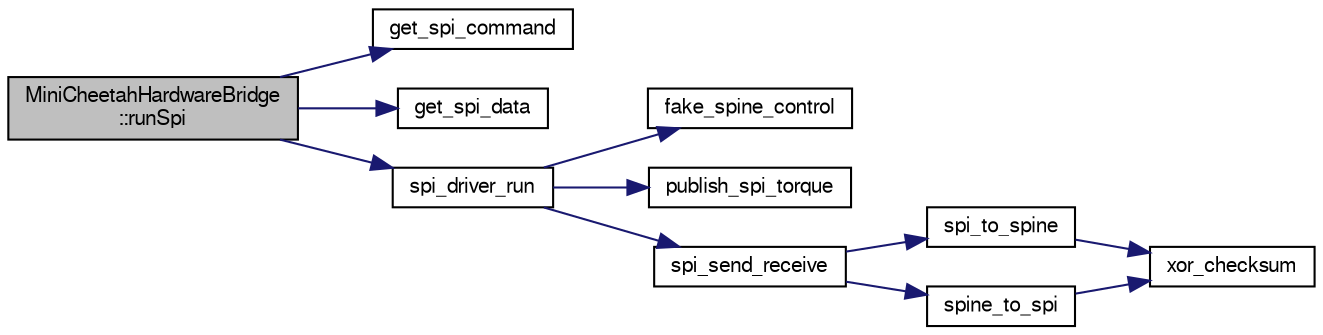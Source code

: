 digraph "MiniCheetahHardwareBridge::runSpi"
{
  edge [fontname="FreeSans",fontsize="10",labelfontname="FreeSans",labelfontsize="10"];
  node [fontname="FreeSans",fontsize="10",shape=record];
  rankdir="LR";
  Node1 [label="MiniCheetahHardwareBridge\l::runSpi",height=0.2,width=0.4,color="black", fillcolor="grey75", style="filled", fontcolor="black"];
  Node1 -> Node2 [color="midnightblue",fontsize="10",style="solid",fontname="FreeSans"];
  Node2 [label="get_spi_command",height=0.2,width=0.4,color="black", fillcolor="white", style="filled",URL="$d0/dae/rt__spi_8h.html#a3e61e97e0ec55d0c36c2883793c12c08"];
  Node1 -> Node3 [color="midnightblue",fontsize="10",style="solid",fontname="FreeSans"];
  Node3 [label="get_spi_data",height=0.2,width=0.4,color="black", fillcolor="white", style="filled",URL="$d0/dae/rt__spi_8h.html#a86aa57487cebed6685ec3a22729662e6"];
  Node1 -> Node4 [color="midnightblue",fontsize="10",style="solid",fontname="FreeSans"];
  Node4 [label="spi_driver_run",height=0.2,width=0.4,color="black", fillcolor="white", style="filled",URL="$d0/dae/rt__spi_8h.html#a684e8d785e723147c81388a694a72454"];
  Node4 -> Node5 [color="midnightblue",fontsize="10",style="solid",fontname="FreeSans"];
  Node5 [label="fake_spine_control",height=0.2,width=0.4,color="black", fillcolor="white", style="filled",URL="$d1/d62/rt__spi_8cpp.html#a8e068bf4eccc8576a64472a3ab648bc5"];
  Node4 -> Node6 [color="midnightblue",fontsize="10",style="solid",fontname="FreeSans"];
  Node6 [label="publish_spi_torque",height=0.2,width=0.4,color="black", fillcolor="white", style="filled",URL="$d7/d47/rt__spi__lcm_8h.html#a8793654fc8604008f59e9fdb0ed3ad5c"];
  Node4 -> Node7 [color="midnightblue",fontsize="10",style="solid",fontname="FreeSans"];
  Node7 [label="spi_send_receive",height=0.2,width=0.4,color="black", fillcolor="white", style="filled",URL="$d1/d62/rt__spi_8cpp.html#a203bbcc4db5a480dbdf813356e836415"];
  Node7 -> Node8 [color="midnightblue",fontsize="10",style="solid",fontname="FreeSans"];
  Node8 [label="spi_to_spine",height=0.2,width=0.4,color="black", fillcolor="white", style="filled",URL="$d1/d62/rt__spi_8cpp.html#acc45f58dc7a8bffa48be85ef06e03309"];
  Node8 -> Node9 [color="midnightblue",fontsize="10",style="solid",fontname="FreeSans"];
  Node9 [label="xor_checksum",height=0.2,width=0.4,color="black", fillcolor="white", style="filled",URL="$d1/d62/rt__spi_8cpp.html#a0dd0e7733095f820e5edd3b6ed15b9b2"];
  Node7 -> Node10 [color="midnightblue",fontsize="10",style="solid",fontname="FreeSans"];
  Node10 [label="spine_to_spi",height=0.2,width=0.4,color="black", fillcolor="white", style="filled",URL="$d1/d62/rt__spi_8cpp.html#a884cb6c718f657f5aeef5e8b1b5619b7"];
  Node10 -> Node9 [color="midnightblue",fontsize="10",style="solid",fontname="FreeSans"];
}
